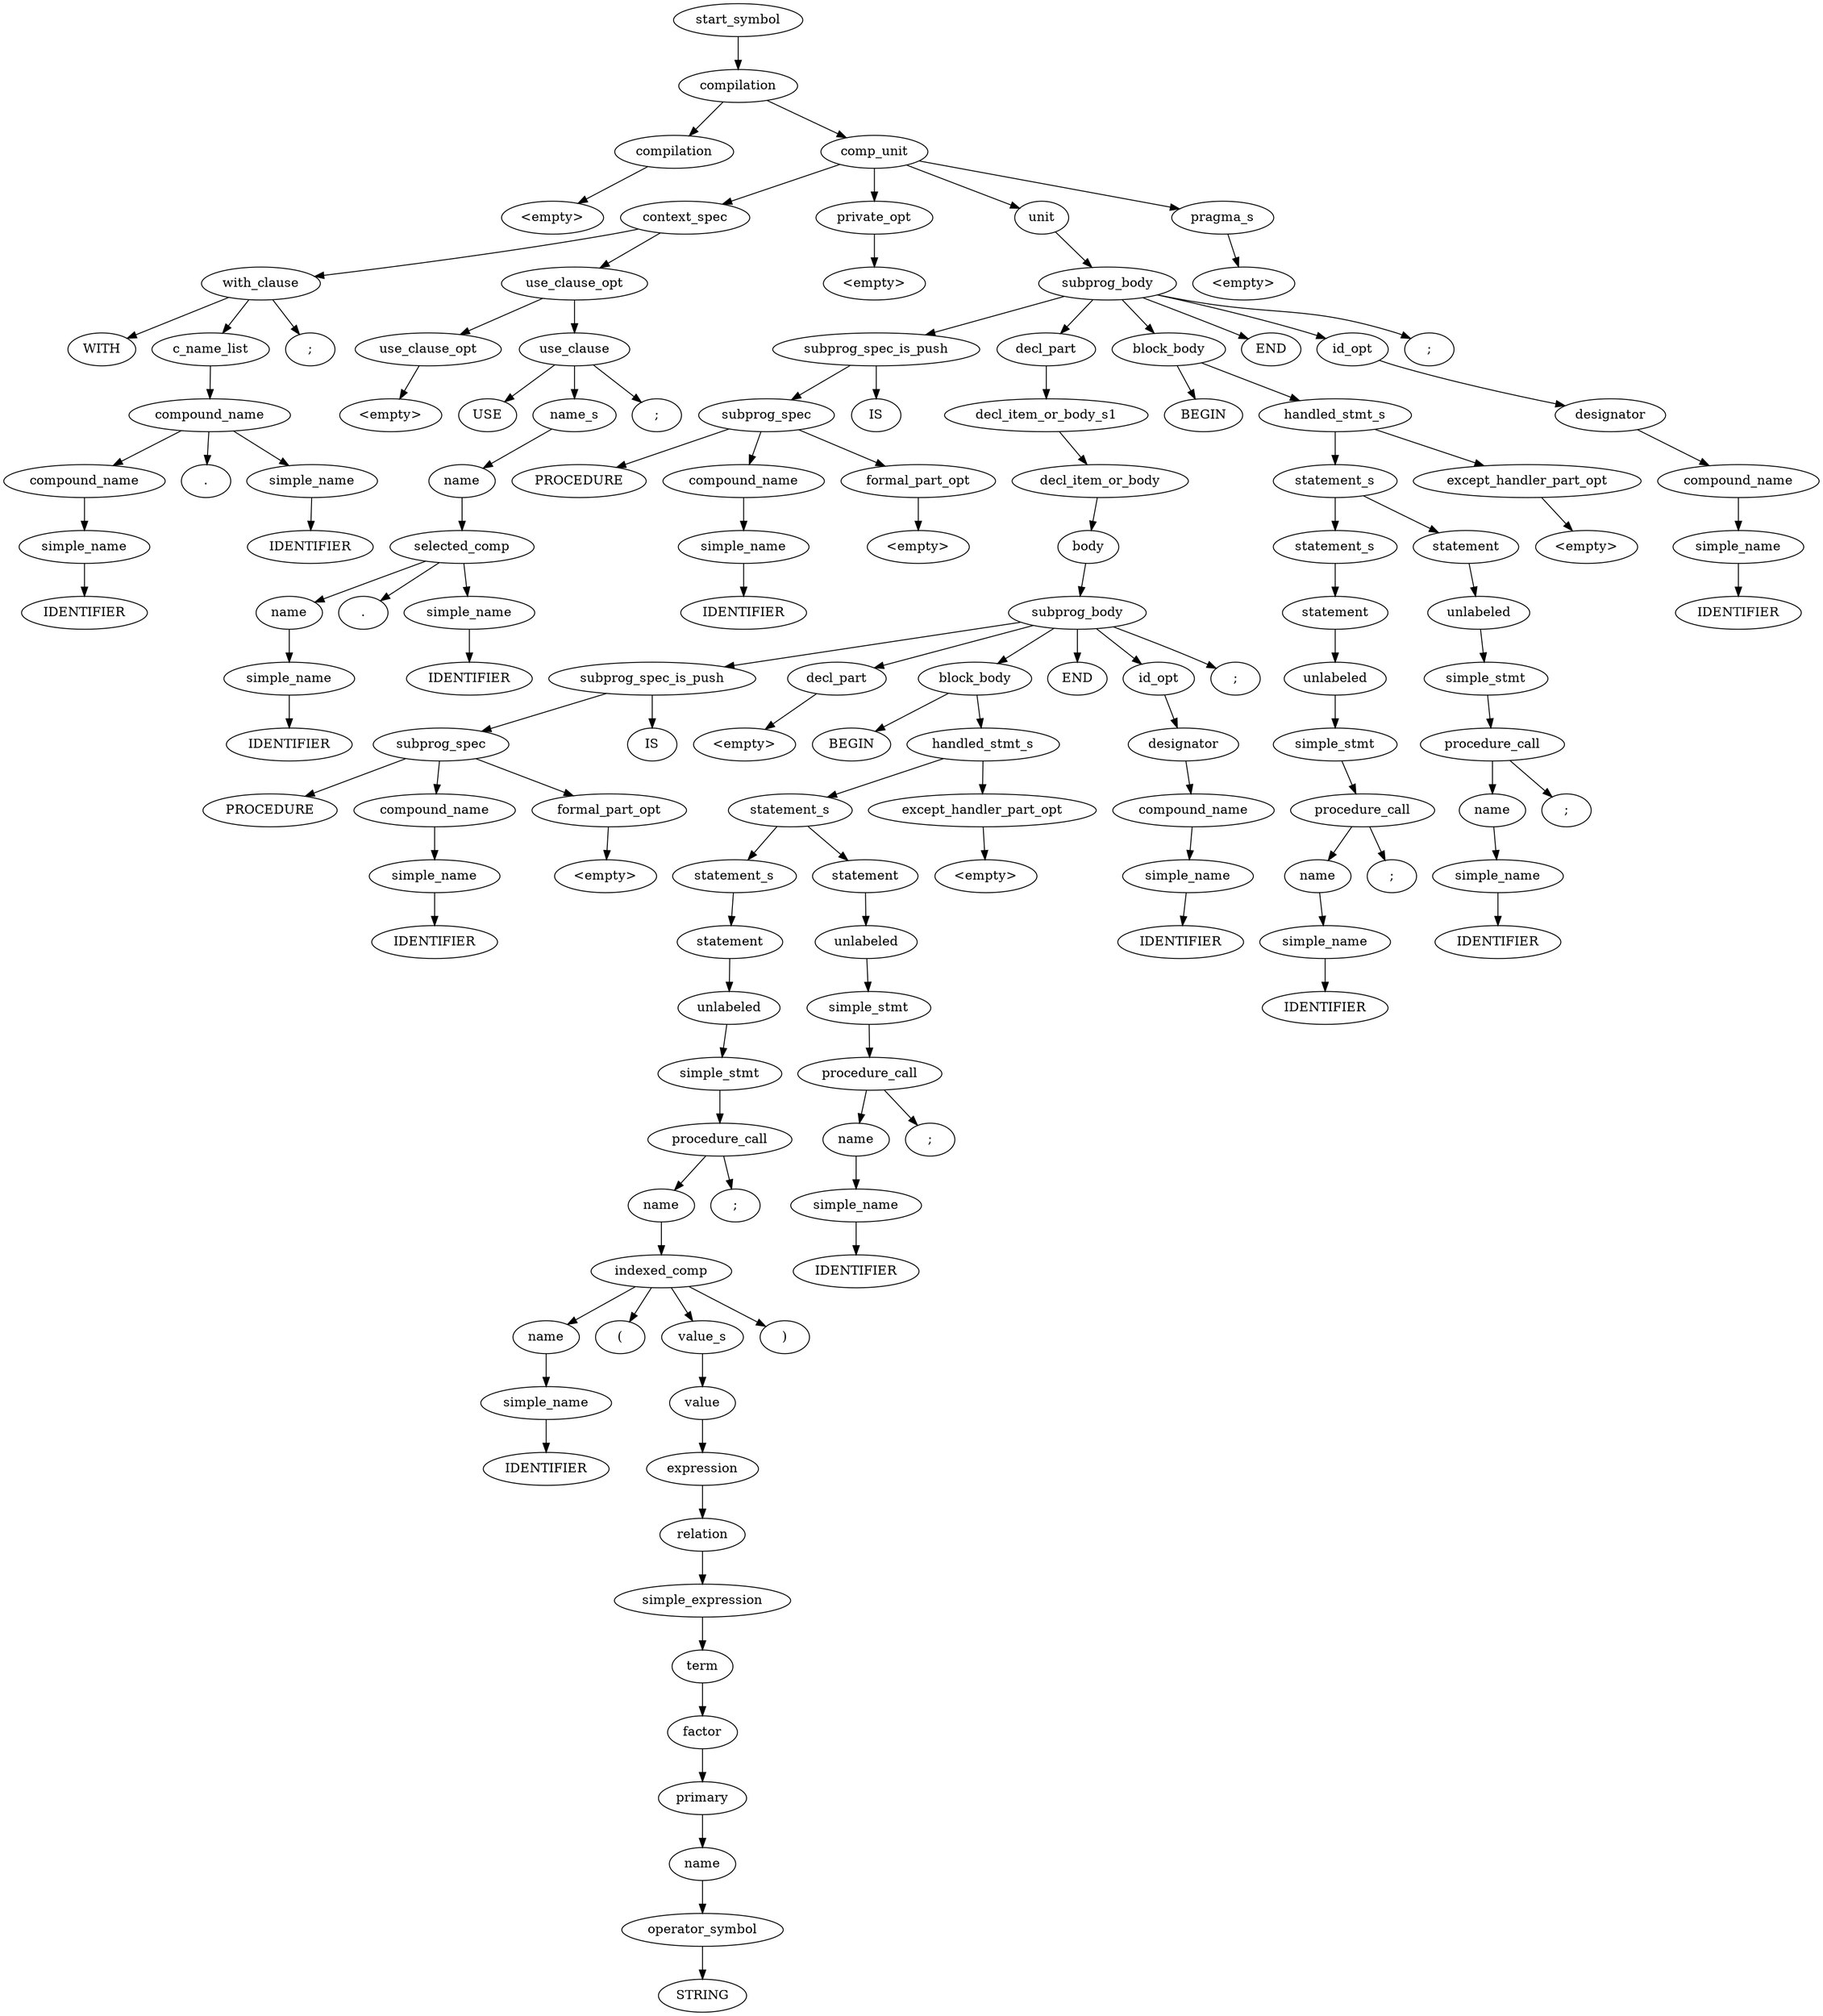 digraph Parse_tree {
	start_symbol0[ label ="start_symbol"];
	compilation0[ label ="compilation"];
	start_symbol0->compilation0;
	compilation0[ label ="compilation"];
	compilation1[ label ="compilation"];
	compilation0->compilation1;
	comp_unit0[ label ="comp_unit"];
	compilation0->comp_unit0;
	comp_unit0[ label ="comp_unit"];
	context_spec0[ label ="context_spec"];
	comp_unit0->context_spec0;
	private_opt0[ label ="private_opt"];
	comp_unit0->private_opt0;
	unit0[ label ="unit"];
	comp_unit0->unit0;
	pragma_s0[ label ="pragma_s"];
	comp_unit0->pragma_s0;
	pragma_s0[ label ="pragma_s"];
	empty0[ label ="<empty>"];
	pragma_s0->empty0;
	unit0[ label ="unit"];
	subprog_body0[ label ="subprog_body"];
	unit0->subprog_body0;
	subprog_body0[ label ="subprog_body"];
	subprog_spec_is_push0[ label ="subprog_spec_is_push"];
	subprog_body0->subprog_spec_is_push0;
	decl_part0[ label ="decl_part"];
	subprog_body0->decl_part0;
	block_body0[ label ="block_body"];
	subprog_body0->block_body0;
	END0[ label ="END"];
	subprog_body0->END0;
	id_opt0[ label ="id_opt"];
	subprog_body0->id_opt0;
	semi_colon0[ label =";"];
	subprog_body0->semi_colon0;
	id_opt0[ label ="id_opt"];
	designator0[ label ="designator"];
	id_opt0->designator0;
	designator0[ label ="designator"];
	compound_name0[ label ="compound_name"];
	designator0->compound_name0;
	compound_name0[ label ="compound_name"];
	simple_name0[ label ="simple_name"];
	compound_name0->simple_name0;
	simple_name0[ label ="simple_name"];
	IDENTIFIER0[ label ="IDENTIFIER"];
	simple_name0->IDENTIFIER0;
	block_body0[ label ="block_body"];
	BEGIN0[ label ="BEGIN"];
	block_body0->BEGIN0;
	handled_stmt_s0[ label ="handled_stmt_s"];
	block_body0->handled_stmt_s0;
	handled_stmt_s0[ label ="handled_stmt_s"];
	statement_s0[ label ="statement_s"];
	handled_stmt_s0->statement_s0;
	except_handler_part_opt0[ label ="except_handler_part_opt"];
	handled_stmt_s0->except_handler_part_opt0;
	except_handler_part_opt0[ label ="except_handler_part_opt"];
	empty1[ label ="<empty>"];
	except_handler_part_opt0->empty1;
	statement_s0[ label ="statement_s"];
	statement_s1[ label ="statement_s"];
	statement_s0->statement_s1;
	statement0[ label ="statement"];
	statement_s0->statement0;
	statement0[ label ="statement"];
	unlabeled0[ label ="unlabeled"];
	statement0->unlabeled0;
	unlabeled0[ label ="unlabeled"];
	simple_stmt0[ label ="simple_stmt"];
	unlabeled0->simple_stmt0;
	simple_stmt0[ label ="simple_stmt"];
	procedure_call0[ label ="procedure_call"];
	simple_stmt0->procedure_call0;
	procedure_call0[ label ="procedure_call"];
	name0[ label ="name"];
	procedure_call0->name0;
	semi_colon1[ label =";"];
	procedure_call0->semi_colon1;
	name0[ label ="name"];
	simple_name1[ label ="simple_name"];
	name0->simple_name1;
	simple_name1[ label ="simple_name"];
	IDENTIFIER1[ label ="IDENTIFIER"];
	simple_name1->IDENTIFIER1;
	statement_s1[ label ="statement_s"];
	statement1[ label ="statement"];
	statement_s1->statement1;
	statement1[ label ="statement"];
	unlabeled1[ label ="unlabeled"];
	statement1->unlabeled1;
	unlabeled1[ label ="unlabeled"];
	simple_stmt1[ label ="simple_stmt"];
	unlabeled1->simple_stmt1;
	simple_stmt1[ label ="simple_stmt"];
	procedure_call1[ label ="procedure_call"];
	simple_stmt1->procedure_call1;
	procedure_call1[ label ="procedure_call"];
	name1[ label ="name"];
	procedure_call1->name1;
	semi_colon2[ label =";"];
	procedure_call1->semi_colon2;
	name1[ label ="name"];
	simple_name2[ label ="simple_name"];
	name1->simple_name2;
	simple_name2[ label ="simple_name"];
	IDENTIFIER2[ label ="IDENTIFIER"];
	simple_name2->IDENTIFIER2;
	decl_part0[ label ="decl_part"];
	decl_item_or_body_s10[ label ="decl_item_or_body_s1"];
	decl_part0->decl_item_or_body_s10;
	decl_item_or_body_s10[ label ="decl_item_or_body_s1"];
	decl_item_or_body0[ label ="decl_item_or_body"];
	decl_item_or_body_s10->decl_item_or_body0;
	decl_item_or_body0[ label ="decl_item_or_body"];
	body0[ label ="body"];
	decl_item_or_body0->body0;
	body0[ label ="body"];
	subprog_body1[ label ="subprog_body"];
	body0->subprog_body1;
	subprog_body1[ label ="subprog_body"];
	subprog_spec_is_push1[ label ="subprog_spec_is_push"];
	subprog_body1->subprog_spec_is_push1;
	decl_part1[ label ="decl_part"];
	subprog_body1->decl_part1;
	block_body1[ label ="block_body"];
	subprog_body1->block_body1;
	END1[ label ="END"];
	subprog_body1->END1;
	id_opt1[ label ="id_opt"];
	subprog_body1->id_opt1;
	semi_colon3[ label =";"];
	subprog_body1->semi_colon3;
	id_opt1[ label ="id_opt"];
	designator1[ label ="designator"];
	id_opt1->designator1;
	designator1[ label ="designator"];
	compound_name1[ label ="compound_name"];
	designator1->compound_name1;
	compound_name1[ label ="compound_name"];
	simple_name3[ label ="simple_name"];
	compound_name1->simple_name3;
	simple_name3[ label ="simple_name"];
	IDENTIFIER3[ label ="IDENTIFIER"];
	simple_name3->IDENTIFIER3;
	block_body1[ label ="block_body"];
	BEGIN1[ label ="BEGIN"];
	block_body1->BEGIN1;
	handled_stmt_s1[ label ="handled_stmt_s"];
	block_body1->handled_stmt_s1;
	handled_stmt_s1[ label ="handled_stmt_s"];
	statement_s2[ label ="statement_s"];
	handled_stmt_s1->statement_s2;
	except_handler_part_opt1[ label ="except_handler_part_opt"];
	handled_stmt_s1->except_handler_part_opt1;
	except_handler_part_opt1[ label ="except_handler_part_opt"];
	empty2[ label ="<empty>"];
	except_handler_part_opt1->empty2;
	statement_s2[ label ="statement_s"];
	statement_s3[ label ="statement_s"];
	statement_s2->statement_s3;
	statement2[ label ="statement"];
	statement_s2->statement2;
	statement2[ label ="statement"];
	unlabeled2[ label ="unlabeled"];
	statement2->unlabeled2;
	unlabeled2[ label ="unlabeled"];
	simple_stmt2[ label ="simple_stmt"];
	unlabeled2->simple_stmt2;
	simple_stmt2[ label ="simple_stmt"];
	procedure_call2[ label ="procedure_call"];
	simple_stmt2->procedure_call2;
	procedure_call2[ label ="procedure_call"];
	name2[ label ="name"];
	procedure_call2->name2;
	semi_colon4[ label =";"];
	procedure_call2->semi_colon4;
	name2[ label ="name"];
	simple_name4[ label ="simple_name"];
	name2->simple_name4;
	simple_name4[ label ="simple_name"];
	IDENTIFIER4[ label ="IDENTIFIER"];
	simple_name4->IDENTIFIER4;
	statement_s3[ label ="statement_s"];
	statement3[ label ="statement"];
	statement_s3->statement3;
	statement3[ label ="statement"];
	unlabeled3[ label ="unlabeled"];
	statement3->unlabeled3;
	unlabeled3[ label ="unlabeled"];
	simple_stmt3[ label ="simple_stmt"];
	unlabeled3->simple_stmt3;
	simple_stmt3[ label ="simple_stmt"];
	procedure_call3[ label ="procedure_call"];
	simple_stmt3->procedure_call3;
	procedure_call3[ label ="procedure_call"];
	name3[ label ="name"];
	procedure_call3->name3;
	semi_colon5[ label =";"];
	procedure_call3->semi_colon5;
	name3[ label ="name"];
	indexed_comp0[ label ="indexed_comp"];
	name3->indexed_comp0;
	indexed_comp0[ label ="indexed_comp"];
	name4[ label ="name"];
	indexed_comp0->name4;
	open_bracket0[ label ="("];
	indexed_comp0->open_bracket0;
	value_s0[ label ="value_s"];
	indexed_comp0->value_s0;
	close_bracket0[ label =")"];
	indexed_comp0->close_bracket0;
	value_s0[ label ="value_s"];
	value0[ label ="value"];
	value_s0->value0;
	value0[ label ="value"];
	expression0[ label ="expression"];
	value0->expression0;
	expression0[ label ="expression"];
	relation0[ label ="relation"];
	expression0->relation0;
	relation0[ label ="relation"];
	simple_expression0[ label ="simple_expression"];
	relation0->simple_expression0;
	simple_expression0[ label ="simple_expression"];
	term0[ label ="term"];
	simple_expression0->term0;
	term0[ label ="term"];
	factor0[ label ="factor"];
	term0->factor0;
	factor0[ label ="factor"];
	primary0[ label ="primary"];
	factor0->primary0;
	primary0[ label ="primary"];
	name5[ label ="name"];
	primary0->name5;
	name5[ label ="name"];
	operator_symbol0[ label ="operator_symbol"];
	name5->operator_symbol0;
	operator_symbol0[ label ="operator_symbol"];
	STRING0[ label ="STRING"];
	operator_symbol0->STRING0;
	name4[ label ="name"];
	simple_name5[ label ="simple_name"];
	name4->simple_name5;
	simple_name5[ label ="simple_name"];
	IDENTIFIER5[ label ="IDENTIFIER"];
	simple_name5->IDENTIFIER5;
	decl_part1[ label ="decl_part"];
	empty3[ label ="<empty>"];
	decl_part1->empty3;
	subprog_spec_is_push1[ label ="subprog_spec_is_push"];
	subprog_spec0[ label ="subprog_spec"];
	subprog_spec_is_push1->subprog_spec0;
	IS0[ label ="IS"];
	subprog_spec_is_push1->IS0;
	subprog_spec0[ label ="subprog_spec"];
	PROCEDURE0[ label ="PROCEDURE"];
	subprog_spec0->PROCEDURE0;
	compound_name2[ label ="compound_name"];
	subprog_spec0->compound_name2;
	formal_part_opt0[ label ="formal_part_opt"];
	subprog_spec0->formal_part_opt0;
	formal_part_opt0[ label ="formal_part_opt"];
	empty4[ label ="<empty>"];
	formal_part_opt0->empty4;
	compound_name2[ label ="compound_name"];
	simple_name6[ label ="simple_name"];
	compound_name2->simple_name6;
	simple_name6[ label ="simple_name"];
	IDENTIFIER6[ label ="IDENTIFIER"];
	simple_name6->IDENTIFIER6;
	subprog_spec_is_push0[ label ="subprog_spec_is_push"];
	subprog_spec1[ label ="subprog_spec"];
	subprog_spec_is_push0->subprog_spec1;
	IS1[ label ="IS"];
	subprog_spec_is_push0->IS1;
	subprog_spec1[ label ="subprog_spec"];
	PROCEDURE1[ label ="PROCEDURE"];
	subprog_spec1->PROCEDURE1;
	compound_name3[ label ="compound_name"];
	subprog_spec1->compound_name3;
	formal_part_opt1[ label ="formal_part_opt"];
	subprog_spec1->formal_part_opt1;
	formal_part_opt1[ label ="formal_part_opt"];
	empty5[ label ="<empty>"];
	formal_part_opt1->empty5;
	compound_name3[ label ="compound_name"];
	simple_name7[ label ="simple_name"];
	compound_name3->simple_name7;
	simple_name7[ label ="simple_name"];
	IDENTIFIER7[ label ="IDENTIFIER"];
	simple_name7->IDENTIFIER7;
	private_opt0[ label ="private_opt"];
	empty6[ label ="<empty>"];
	private_opt0->empty6;
	context_spec0[ label ="context_spec"];
	with_clause0[ label ="with_clause"];
	context_spec0->with_clause0;
	use_clause_opt0[ label ="use_clause_opt"];
	context_spec0->use_clause_opt0;
	use_clause_opt0[ label ="use_clause_opt"];
	use_clause_opt1[ label ="use_clause_opt"];
	use_clause_opt0->use_clause_opt1;
	use_clause0[ label ="use_clause"];
	use_clause_opt0->use_clause0;
	use_clause0[ label ="use_clause"];
	USE0[ label ="USE"];
	use_clause0->USE0;
	name_s0[ label ="name_s"];
	use_clause0->name_s0;
	semi_colon6[ label =";"];
	use_clause0->semi_colon6;
	name_s0[ label ="name_s"];
	name6[ label ="name"];
	name_s0->name6;
	name6[ label ="name"];
	selected_comp0[ label ="selected_comp"];
	name6->selected_comp0;
	selected_comp0[ label ="selected_comp"];
	name7[ label ="name"];
	selected_comp0->name7;
	dot0[ label ="."];
	selected_comp0->dot0;
	simple_name8[ label ="simple_name"];
	selected_comp0->simple_name8;
	simple_name8[ label ="simple_name"];
	IDENTIFIER8[ label ="IDENTIFIER"];
	simple_name8->IDENTIFIER8;
	name7[ label ="name"];
	simple_name9[ label ="simple_name"];
	name7->simple_name9;
	simple_name9[ label ="simple_name"];
	IDENTIFIER9[ label ="IDENTIFIER"];
	simple_name9->IDENTIFIER9;
	use_clause_opt1[ label ="use_clause_opt"];
	empty7[ label ="<empty>"];
	use_clause_opt1->empty7;
	with_clause0[ label ="with_clause"];
	WITH0[ label ="WITH"];
	with_clause0->WITH0;
	c_name_list0[ label ="c_name_list"];
	with_clause0->c_name_list0;
	semi_colon7[ label =";"];
	with_clause0->semi_colon7;
	c_name_list0[ label ="c_name_list"];
	compound_name4[ label ="compound_name"];
	c_name_list0->compound_name4;
	compound_name4[ label ="compound_name"];
	compound_name5[ label ="compound_name"];
	compound_name4->compound_name5;
	dot1[ label ="."];
	compound_name4->dot1;
	simple_name10[ label ="simple_name"];
	compound_name4->simple_name10;
	simple_name10[ label ="simple_name"];
	IDENTIFIER10[ label ="IDENTIFIER"];
	simple_name10->IDENTIFIER10;
	compound_name5[ label ="compound_name"];
	simple_name11[ label ="simple_name"];
	compound_name5->simple_name11;
	simple_name11[ label ="simple_name"];
	IDENTIFIER11[ label ="IDENTIFIER"];
	simple_name11->IDENTIFIER11;
	compilation1[ label ="compilation"];
	empty8[ label ="<empty>"];
	compilation1->empty8;
}
